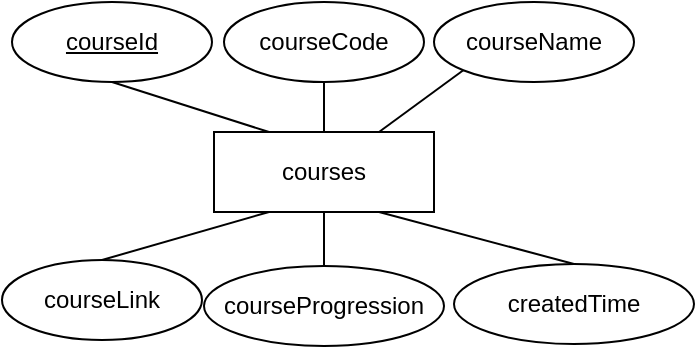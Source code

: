 <mxfile>
    <diagram id="egNOsxFwzQvveQ4GShPp" name="Page-1">
        <mxGraphModel dx="1040" dy="319" grid="1" gridSize="10" guides="1" tooltips="1" connect="1" arrows="1" fold="1" page="1" pageScale="1" pageWidth="827" pageHeight="1169" background="#FFFFFF" math="0" shadow="0">
            <root>
                <mxCell id="0"/>
                <mxCell id="1" parent="0"/>
                <mxCell id="2" value="courses" style="whiteSpace=wrap;html=1;align=center;" parent="1" vertex="1">
                    <mxGeometry x="380" y="200" width="110" height="40" as="geometry"/>
                </mxCell>
                <mxCell id="3" value="courseId" style="ellipse;whiteSpace=wrap;html=1;align=center;fontStyle=4;" parent="1" vertex="1">
                    <mxGeometry x="279" y="135" width="100" height="40" as="geometry"/>
                </mxCell>
                <mxCell id="4" value="courseCode" style="ellipse;whiteSpace=wrap;html=1;align=center;" parent="1" vertex="1">
                    <mxGeometry x="385" y="135" width="100" height="40" as="geometry"/>
                </mxCell>
                <mxCell id="5" value="courseName" style="ellipse;whiteSpace=wrap;html=1;align=center;" parent="1" vertex="1">
                    <mxGeometry x="490" y="135" width="100" height="40" as="geometry"/>
                </mxCell>
                <mxCell id="6" value="courseLink" style="ellipse;whiteSpace=wrap;html=1;align=center;" parent="1" vertex="1">
                    <mxGeometry x="274" y="264" width="100" height="40" as="geometry"/>
                </mxCell>
                <mxCell id="7" value="courseProgression" style="ellipse;whiteSpace=wrap;html=1;align=center;" parent="1" vertex="1">
                    <mxGeometry x="375" y="267" width="120" height="40" as="geometry"/>
                </mxCell>
                <mxCell id="8" value="createdTime" style="ellipse;whiteSpace=wrap;html=1;align=center;" parent="1" vertex="1">
                    <mxGeometry x="500" y="266" width="120" height="40" as="geometry"/>
                </mxCell>
                <mxCell id="10" value="" style="endArrow=none;html=1;rounded=0;entryX=0.25;entryY=0;entryDx=0;entryDy=0;exitX=0.5;exitY=1;exitDx=0;exitDy=0;" edge="1" parent="1" source="3" target="2">
                    <mxGeometry relative="1" as="geometry">
                        <mxPoint x="250" y="200" as="sourcePoint"/>
                        <mxPoint x="410" y="200" as="targetPoint"/>
                    </mxGeometry>
                </mxCell>
                <mxCell id="11" value="" style="endArrow=none;html=1;rounded=0;exitX=0.5;exitY=1;exitDx=0;exitDy=0;entryX=0.5;entryY=0;entryDx=0;entryDy=0;" edge="1" parent="1" source="4" target="2">
                    <mxGeometry relative="1" as="geometry">
                        <mxPoint x="110" y="270" as="sourcePoint"/>
                        <mxPoint x="270" y="270" as="targetPoint"/>
                    </mxGeometry>
                </mxCell>
                <mxCell id="12" value="" style="endArrow=none;html=1;rounded=0;exitX=0;exitY=1;exitDx=0;exitDy=0;entryX=0.75;entryY=0;entryDx=0;entryDy=0;" edge="1" parent="1" source="5" target="2">
                    <mxGeometry relative="1" as="geometry">
                        <mxPoint x="330" y="200" as="sourcePoint"/>
                        <mxPoint x="490" y="200" as="targetPoint"/>
                    </mxGeometry>
                </mxCell>
                <mxCell id="16" value="" style="endArrow=none;html=1;rounded=0;exitX=0.5;exitY=0;exitDx=0;exitDy=0;entryX=0.25;entryY=1;entryDx=0;entryDy=0;" edge="1" parent="1" source="6" target="2">
                    <mxGeometry relative="1" as="geometry">
                        <mxPoint x="290" y="260" as="sourcePoint"/>
                        <mxPoint x="450" y="260" as="targetPoint"/>
                    </mxGeometry>
                </mxCell>
                <mxCell id="17" value="" style="endArrow=none;html=1;rounded=0;entryX=0.5;entryY=0;entryDx=0;entryDy=0;exitX=0.5;exitY=1;exitDx=0;exitDy=0;" edge="1" parent="1" source="2" target="7">
                    <mxGeometry relative="1" as="geometry">
                        <mxPoint x="270" y="260" as="sourcePoint"/>
                        <mxPoint x="430" y="260" as="targetPoint"/>
                    </mxGeometry>
                </mxCell>
                <mxCell id="18" value="" style="endArrow=none;html=1;rounded=0;exitX=0.75;exitY=1;exitDx=0;exitDy=0;entryX=0.5;entryY=0;entryDx=0;entryDy=0;" edge="1" parent="1" source="2" target="8">
                    <mxGeometry relative="1" as="geometry">
                        <mxPoint x="320" y="260" as="sourcePoint"/>
                        <mxPoint x="480" y="260" as="targetPoint"/>
                    </mxGeometry>
                </mxCell>
            </root>
        </mxGraphModel>
    </diagram>
</mxfile>